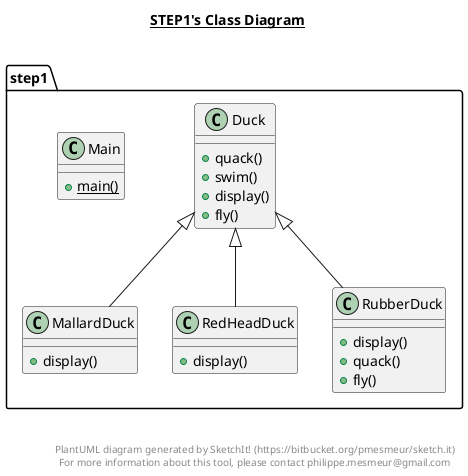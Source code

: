 @startuml

title __STEP1's Class Diagram__\n

  package step1 {
    class Duck {
        + quack()
        + swim()
        + display()
        + fly()
    }
  }
  

  package step1 {
    class Main {
        {static} + main()
    }
  }
  

  package step1 {
    class MallardDuck {
        + display()
    }
  }
  

  package step1 {
    class RedHeadDuck {
        + display()
    }
  }
  

  package step1 {
    class RubberDuck {
        + display()
        + quack()
        + fly()
    }
  }
  

  MallardDuck -up-|> Duck
  RedHeadDuck -up-|> Duck
  RubberDuck -up-|> Duck


right footer


PlantUML diagram generated by SketchIt! (https://bitbucket.org/pmesmeur/sketch.it)
For more information about this tool, please contact philippe.mesmeur@gmail.com
endfooter

@enduml
